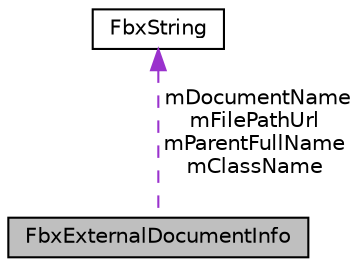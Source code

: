 digraph "FbxExternalDocumentInfo"
{
  edge [fontname="Helvetica",fontsize="10",labelfontname="Helvetica",labelfontsize="10"];
  node [fontname="Helvetica",fontsize="10",shape=record];
  Node2 [label="FbxExternalDocumentInfo",height=0.2,width=0.4,color="black", fillcolor="grey75", style="filled", fontcolor="black"];
  Node3 -> Node2 [dir="back",color="darkorchid3",fontsize="10",style="dashed",label=" mDocumentName\nmFilePathUrl\nmParentFullName\nmClassName" ,fontname="Helvetica"];
  Node3 [label="FbxString",height=0.2,width=0.4,color="black", fillcolor="white", style="filled",URL="$class_fbx_string.html"];
}
